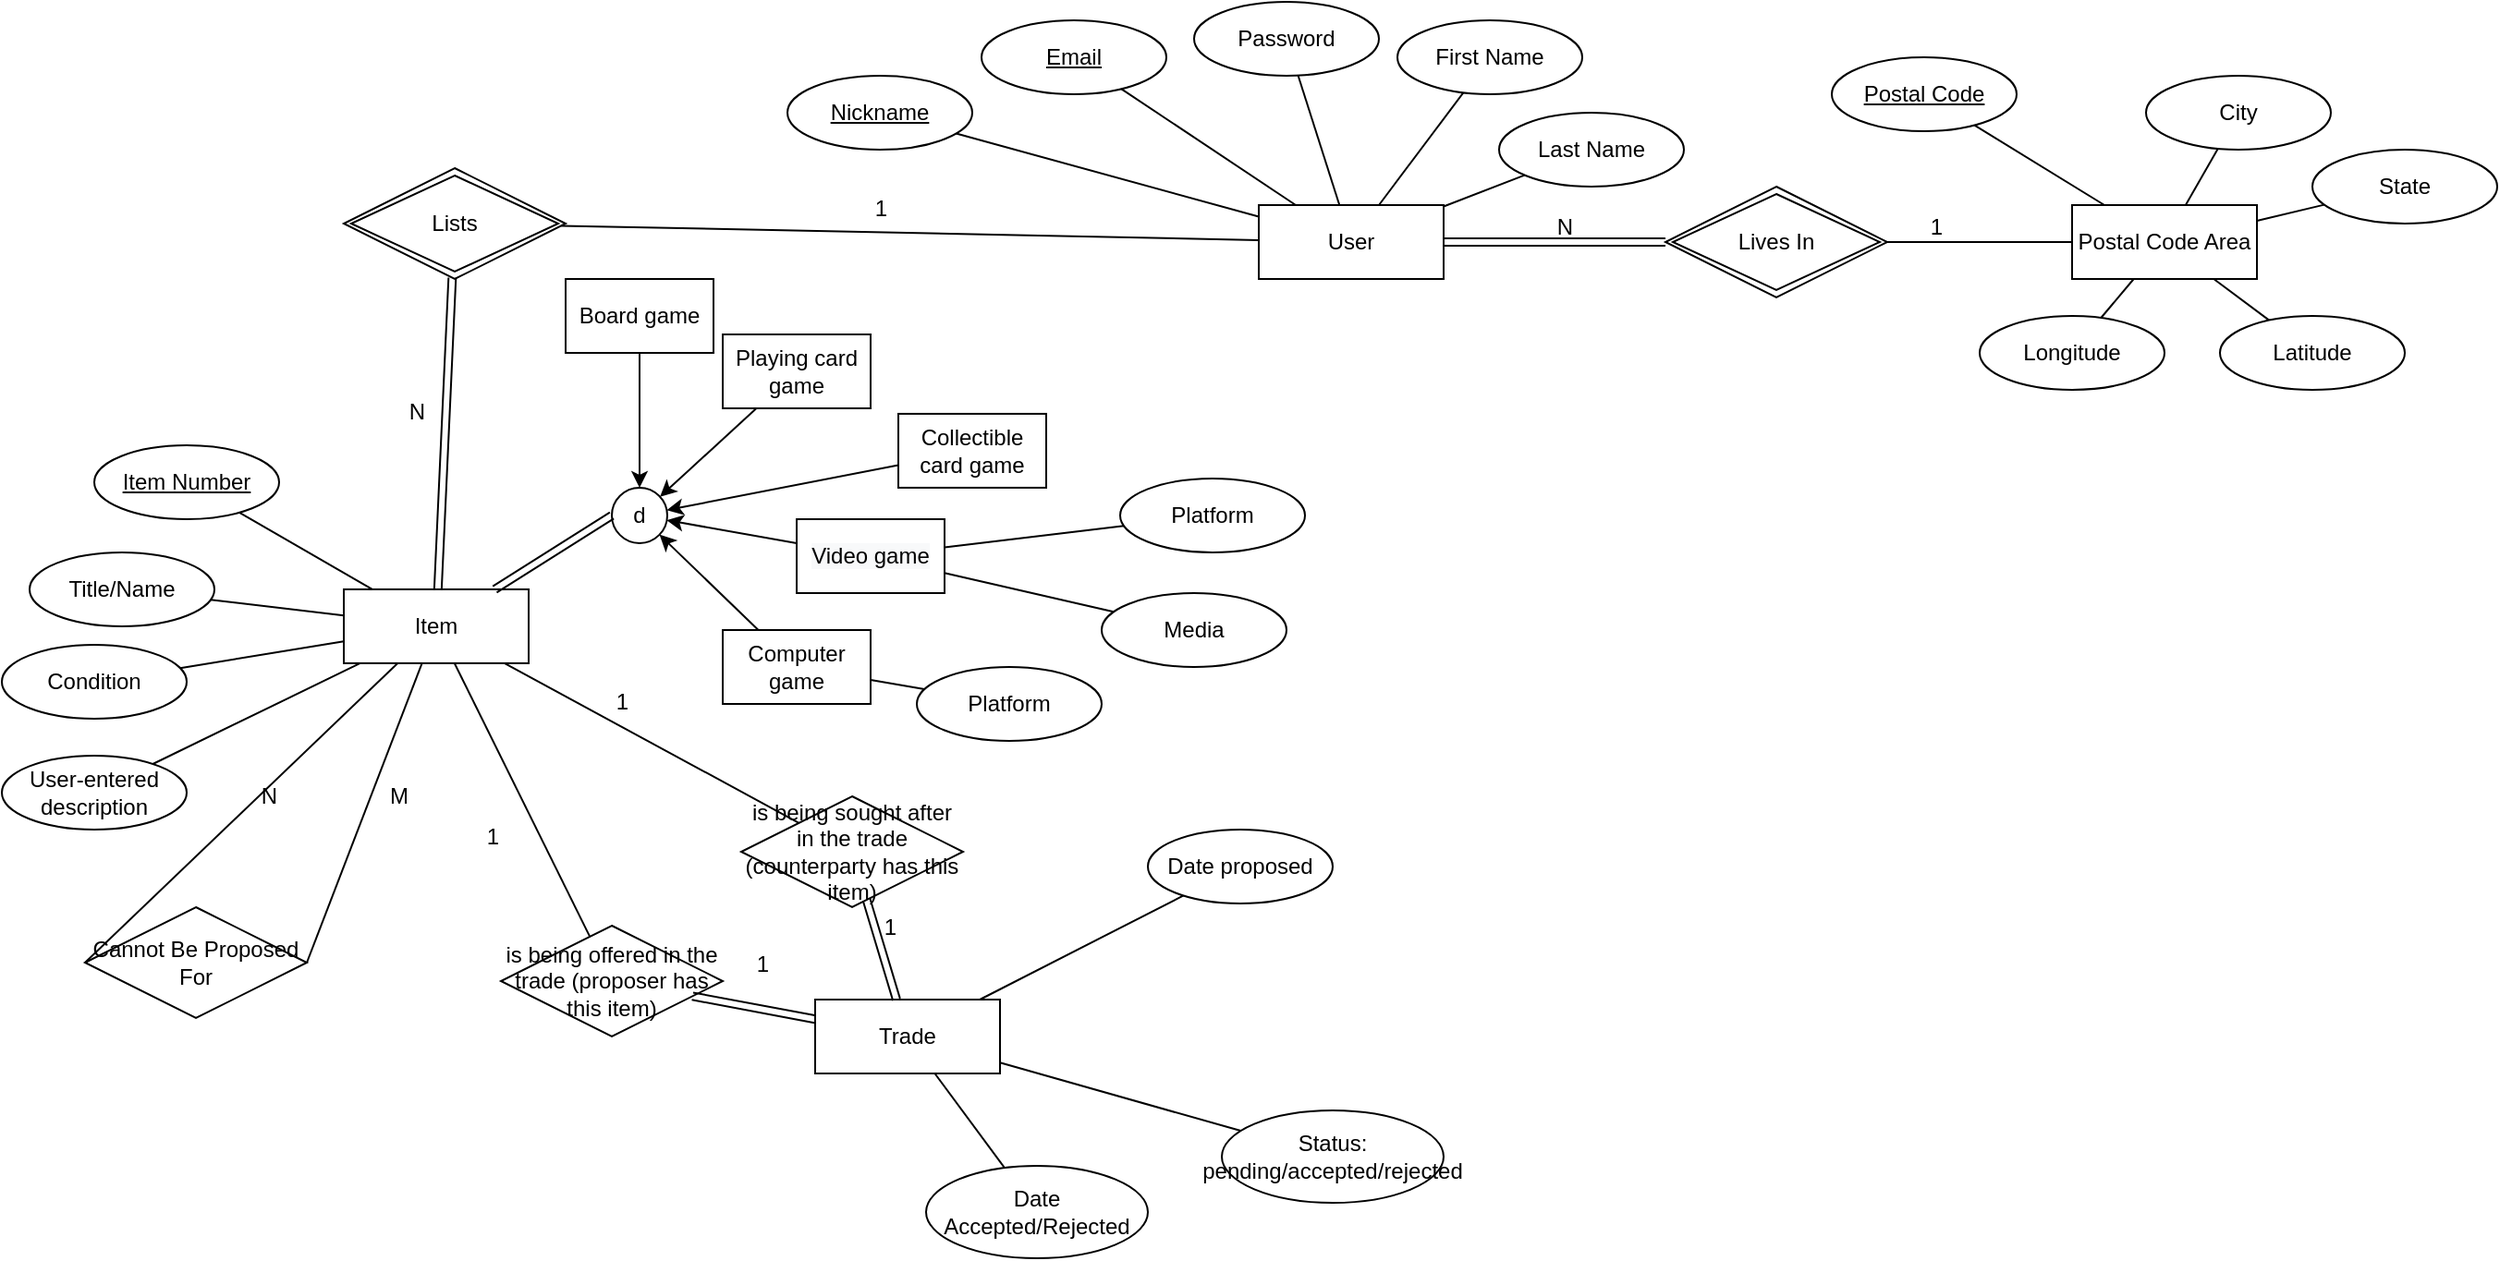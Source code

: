 <mxfile version="18.2.1" type="github">
  <diagram id="R2lEEEUBdFMjLlhIrx00" name="Page-1">
    <mxGraphModel dx="2155" dy="741" grid="1" gridSize="10" guides="1" tooltips="1" connect="1" arrows="1" fold="1" page="1" pageScale="1" pageWidth="850" pageHeight="1100" math="0" shadow="0" extFonts="Permanent Marker^https://fonts.googleapis.com/css?family=Permanent+Marker">
      <root>
        <mxCell id="0" />
        <mxCell id="1" parent="0" />
        <mxCell id="F9EN7Q-eqjH8XVya4wf_-4" value="User" style="whiteSpace=wrap;html=1;align=center;rounded=0;" parent="1" vertex="1">
          <mxGeometry x="150" y="130" width="100" height="40" as="geometry" />
        </mxCell>
        <mxCell id="F9EN7Q-eqjH8XVya4wf_-5" value="Email" style="ellipse;whiteSpace=wrap;html=1;align=center;fontStyle=4;rounded=0;" parent="1" vertex="1">
          <mxGeometry y="30" width="100" height="40" as="geometry" />
        </mxCell>
        <mxCell id="F9EN7Q-eqjH8XVya4wf_-6" value="" style="endArrow=none;html=1;rounded=0;" parent="1" source="F9EN7Q-eqjH8XVya4wf_-5" target="F9EN7Q-eqjH8XVya4wf_-4" edge="1">
          <mxGeometry relative="1" as="geometry">
            <mxPoint x="340" y="380" as="sourcePoint" />
            <mxPoint x="500" y="380" as="targetPoint" />
          </mxGeometry>
        </mxCell>
        <mxCell id="F9EN7Q-eqjH8XVya4wf_-8" value="" style="endArrow=none;html=1;rounded=0;" parent="1" source="F9EN7Q-eqjH8XVya4wf_-9" target="F9EN7Q-eqjH8XVya4wf_-4" edge="1">
          <mxGeometry relative="1" as="geometry">
            <mxPoint x="370.949" y="319.048" as="sourcePoint" />
            <mxPoint x="469.996" y="350" as="targetPoint" />
          </mxGeometry>
        </mxCell>
        <mxCell id="F9EN7Q-eqjH8XVya4wf_-9" value="Password" style="ellipse;whiteSpace=wrap;html=1;align=center;rounded=0;" parent="1" vertex="1">
          <mxGeometry x="115" y="20" width="100" height="40" as="geometry" />
        </mxCell>
        <mxCell id="F9EN7Q-eqjH8XVya4wf_-10" value="" style="endArrow=none;html=1;rounded=0;" parent="1" source="F9EN7Q-eqjH8XVya4wf_-11" target="F9EN7Q-eqjH8XVya4wf_-4" edge="1">
          <mxGeometry relative="1" as="geometry">
            <mxPoint x="450.949" y="329.048" as="sourcePoint" />
            <mxPoint x="268.889" y="140" as="targetPoint" />
          </mxGeometry>
        </mxCell>
        <mxCell id="F9EN7Q-eqjH8XVya4wf_-11" value="First Name" style="ellipse;whiteSpace=wrap;html=1;align=center;rounded=0;" parent="1" vertex="1">
          <mxGeometry x="225" y="30" width="100" height="40" as="geometry" />
        </mxCell>
        <mxCell id="F9EN7Q-eqjH8XVya4wf_-12" value="" style="endArrow=none;html=1;rounded=0;" parent="1" source="F9EN7Q-eqjH8XVya4wf_-13" target="F9EN7Q-eqjH8XVya4wf_-4" edge="1">
          <mxGeometry relative="1" as="geometry">
            <mxPoint x="520.949" y="349.048" as="sourcePoint" />
            <mxPoint x="282" y="150" as="targetPoint" />
          </mxGeometry>
        </mxCell>
        <mxCell id="F9EN7Q-eqjH8XVya4wf_-13" value="Last Name" style="ellipse;whiteSpace=wrap;html=1;align=center;rounded=0;" parent="1" vertex="1">
          <mxGeometry x="280" y="80" width="100" height="40" as="geometry" />
        </mxCell>
        <mxCell id="F9EN7Q-eqjH8XVya4wf_-14" value="Nickname" style="ellipse;whiteSpace=wrap;html=1;align=center;fontStyle=4;rounded=0;" parent="1" vertex="1">
          <mxGeometry x="-105" y="60" width="100" height="40" as="geometry" />
        </mxCell>
        <mxCell id="F9EN7Q-eqjH8XVya4wf_-15" value="" style="endArrow=none;html=1;rounded=0;" parent="1" source="F9EN7Q-eqjH8XVya4wf_-14" target="F9EN7Q-eqjH8XVya4wf_-4" edge="1">
          <mxGeometry relative="1" as="geometry">
            <mxPoint x="340" y="460" as="sourcePoint" />
            <mxPoint x="150" y="212.143" as="targetPoint" />
          </mxGeometry>
        </mxCell>
        <mxCell id="F9EN7Q-eqjH8XVya4wf_-16" value="" style="shape=link;html=1;rounded=0;" parent="1" source="F9EN7Q-eqjH8XVya4wf_-18" target="F9EN7Q-eqjH8XVya4wf_-4" edge="1">
          <mxGeometry relative="1" as="geometry">
            <mxPoint x="380" y="150" as="sourcePoint" />
            <mxPoint x="510" y="330" as="targetPoint" />
          </mxGeometry>
        </mxCell>
        <mxCell id="F9EN7Q-eqjH8XVya4wf_-17" value="N" style="resizable=0;html=1;align=right;verticalAlign=bottom;rounded=0;" parent="F9EN7Q-eqjH8XVya4wf_-16" connectable="0" vertex="1">
          <mxGeometry x="1" relative="1" as="geometry">
            <mxPoint x="70" as="offset" />
          </mxGeometry>
        </mxCell>
        <mxCell id="F9EN7Q-eqjH8XVya4wf_-18" value="Lives In" style="shape=rhombus;double=1;perimeter=rhombusPerimeter;whiteSpace=wrap;html=1;align=center;rounded=0;" parent="1" vertex="1">
          <mxGeometry x="370" y="120" width="120" height="60" as="geometry" />
        </mxCell>
        <mxCell id="F9EN7Q-eqjH8XVya4wf_-19" value="" style="endArrow=none;html=1;rounded=0;" parent="1" source="F9EN7Q-eqjH8XVya4wf_-18" target="F9EN7Q-eqjH8XVya4wf_-21" edge="1">
          <mxGeometry relative="1" as="geometry">
            <mxPoint x="480" y="150" as="sourcePoint" />
            <mxPoint x="640" y="150" as="targetPoint" />
          </mxGeometry>
        </mxCell>
        <mxCell id="F9EN7Q-eqjH8XVya4wf_-20" value="1" style="resizable=0;html=1;align=right;verticalAlign=bottom;rounded=0;" parent="F9EN7Q-eqjH8XVya4wf_-19" connectable="0" vertex="1">
          <mxGeometry x="1" relative="1" as="geometry">
            <mxPoint x="-70" as="offset" />
          </mxGeometry>
        </mxCell>
        <mxCell id="F9EN7Q-eqjH8XVya4wf_-21" value="Postal Code Area" style="whiteSpace=wrap;html=1;align=center;rounded=0;" parent="1" vertex="1">
          <mxGeometry x="590" y="130" width="100" height="40" as="geometry" />
        </mxCell>
        <mxCell id="F9EN7Q-eqjH8XVya4wf_-26" value="Postal Code" style="ellipse;whiteSpace=wrap;html=1;align=center;fontStyle=4;rounded=0;" parent="1" vertex="1">
          <mxGeometry x="460" y="50" width="100" height="40" as="geometry" />
        </mxCell>
        <mxCell id="F9EN7Q-eqjH8XVya4wf_-27" value="" style="endArrow=none;html=1;rounded=0;" parent="1" source="F9EN7Q-eqjH8XVya4wf_-26" target="F9EN7Q-eqjH8XVya4wf_-21" edge="1">
          <mxGeometry relative="1" as="geometry">
            <mxPoint x="790" y="390" as="sourcePoint" />
            <mxPoint x="600" y="87.143" as="targetPoint" />
          </mxGeometry>
        </mxCell>
        <mxCell id="F9EN7Q-eqjH8XVya4wf_-28" value="" style="endArrow=none;html=1;rounded=0;" parent="1" source="F9EN7Q-eqjH8XVya4wf_-29" target="F9EN7Q-eqjH8XVya4wf_-21" edge="1">
          <mxGeometry relative="1" as="geometry">
            <mxPoint x="830.949" y="329.048" as="sourcePoint" />
            <mxPoint x="603.125" y="110" as="targetPoint" />
          </mxGeometry>
        </mxCell>
        <mxCell id="F9EN7Q-eqjH8XVya4wf_-29" value="City" style="ellipse;whiteSpace=wrap;html=1;align=center;rounded=0;" parent="1" vertex="1">
          <mxGeometry x="630" y="60" width="100" height="40" as="geometry" />
        </mxCell>
        <mxCell id="F9EN7Q-eqjH8XVya4wf_-30" value="" style="endArrow=none;html=1;rounded=0;" parent="1" source="F9EN7Q-eqjH8XVya4wf_-31" target="F9EN7Q-eqjH8XVya4wf_-21" edge="1">
          <mxGeometry relative="1" as="geometry">
            <mxPoint x="940.949" y="339.048" as="sourcePoint" />
            <mxPoint x="695" y="130" as="targetPoint" />
          </mxGeometry>
        </mxCell>
        <mxCell id="F9EN7Q-eqjH8XVya4wf_-31" value="State" style="ellipse;whiteSpace=wrap;html=1;align=center;rounded=0;" parent="1" vertex="1">
          <mxGeometry x="720" y="100" width="100" height="40" as="geometry" />
        </mxCell>
        <mxCell id="F9EN7Q-eqjH8XVya4wf_-32" value="" style="endArrow=none;html=1;rounded=0;" parent="1" source="F9EN7Q-eqjH8XVya4wf_-33" target="F9EN7Q-eqjH8XVya4wf_-21" edge="1">
          <mxGeometry relative="1" as="geometry">
            <mxPoint x="980.949" y="439.048" as="sourcePoint" />
            <mxPoint x="690" y="172.308" as="targetPoint" />
          </mxGeometry>
        </mxCell>
        <mxCell id="F9EN7Q-eqjH8XVya4wf_-33" value="Latitude" style="ellipse;whiteSpace=wrap;html=1;align=center;rounded=0;" parent="1" vertex="1">
          <mxGeometry x="670" y="190" width="100" height="40" as="geometry" />
        </mxCell>
        <mxCell id="F9EN7Q-eqjH8XVya4wf_-34" value="" style="endArrow=none;html=1;rounded=0;" parent="1" source="F9EN7Q-eqjH8XVya4wf_-35" target="F9EN7Q-eqjH8XVya4wf_-21" edge="1">
          <mxGeometry relative="1" as="geometry">
            <mxPoint x="894.279" y="449.048" as="sourcePoint" />
            <mxPoint x="579.997" y="180" as="targetPoint" />
          </mxGeometry>
        </mxCell>
        <mxCell id="F9EN7Q-eqjH8XVya4wf_-35" value="Longitude" style="ellipse;whiteSpace=wrap;html=1;align=center;rounded=0;" parent="1" vertex="1">
          <mxGeometry x="540" y="190" width="100" height="40" as="geometry" />
        </mxCell>
        <mxCell id="F9EN7Q-eqjH8XVya4wf_-36" value="Item" style="whiteSpace=wrap;html=1;align=center;rounded=0;" parent="1" vertex="1">
          <mxGeometry x="-345" y="337.97" width="100" height="40" as="geometry" />
        </mxCell>
        <mxCell id="F9EN7Q-eqjH8XVya4wf_-38" value="" style="endArrow=none;html=1;rounded=0;" parent="1" source="F9EN7Q-eqjH8XVya4wf_-45" target="F9EN7Q-eqjH8XVya4wf_-36" edge="1">
          <mxGeometry relative="1" as="geometry">
            <mxPoint x="370" y="887.89" as="sourcePoint" />
            <mxPoint x="530" y="887.89" as="targetPoint" />
          </mxGeometry>
        </mxCell>
        <mxCell id="F9EN7Q-eqjH8XVya4wf_-45" value="Item Number" style="ellipse;whiteSpace=wrap;html=1;align=center;fontStyle=4;rounded=0;" parent="1" vertex="1">
          <mxGeometry x="-480" y="260" width="100" height="40" as="geometry" />
        </mxCell>
        <mxCell id="F9EN7Q-eqjH8XVya4wf_-48" value="d" style="ellipse;whiteSpace=wrap;html=1;align=center;newEdgeStyle={&quot;edgeStyle&quot;:&quot;entityRelationEdgeStyle&quot;,&quot;startArrow&quot;:&quot;none&quot;,&quot;endArrow&quot;:&quot;none&quot;,&quot;segment&quot;:10,&quot;curved&quot;:1};treeFolding=1;treeMoving=1;rounded=0;" parent="1" vertex="1" collapsed="1">
          <mxGeometry x="-200" y="282.97" width="30" height="30" as="geometry" />
        </mxCell>
        <mxCell id="F9EN7Q-eqjH8XVya4wf_-49" value="" style="shape=link;html=1;rounded=0;entryX=0;entryY=0.5;entryDx=0;entryDy=0;" parent="1" source="F9EN7Q-eqjH8XVya4wf_-36" target="F9EN7Q-eqjH8XVya4wf_-48" edge="1">
          <mxGeometry relative="1" as="geometry">
            <mxPoint x="-255" y="367.47" as="sourcePoint" />
            <mxPoint x="-95" y="367.47" as="targetPoint" />
          </mxGeometry>
        </mxCell>
        <mxCell id="F9EN7Q-eqjH8XVya4wf_-51" value="Board game" style="rounded=0;whiteSpace=wrap;html=1;" parent="1" vertex="1">
          <mxGeometry x="-225" y="170.0" width="80" height="40" as="geometry" />
        </mxCell>
        <mxCell id="F9EN7Q-eqjH8XVya4wf_-53" value="" style="endArrow=classic;html=1;rounded=0;" parent="1" source="F9EN7Q-eqjH8XVya4wf_-51" target="F9EN7Q-eqjH8XVya4wf_-48" edge="1">
          <mxGeometry width="50" height="50" relative="1" as="geometry">
            <mxPoint x="-123.636" y="207.97" as="sourcePoint" />
            <mxPoint y="277.97" as="targetPoint" />
          </mxGeometry>
        </mxCell>
        <mxCell id="F9EN7Q-eqjH8XVya4wf_-57" value="Playing card game" style="rounded=0;whiteSpace=wrap;html=1;" parent="1" vertex="1">
          <mxGeometry x="-140" y="200.0" width="80" height="40" as="geometry" />
        </mxCell>
        <mxCell id="F9EN7Q-eqjH8XVya4wf_-58" value="" style="endArrow=classic;html=1;rounded=0;" parent="1" source="F9EN7Q-eqjH8XVya4wf_-57" target="F9EN7Q-eqjH8XVya4wf_-48" edge="1">
          <mxGeometry width="50" height="50" relative="1" as="geometry">
            <mxPoint x="-40" y="337.97" as="sourcePoint" />
            <mxPoint x="-161.684" y="301.065" as="targetPoint" />
          </mxGeometry>
        </mxCell>
        <mxCell id="F9EN7Q-eqjH8XVya4wf_-61" value="Collectible card game" style="rounded=0;whiteSpace=wrap;html=1;" parent="1" vertex="1">
          <mxGeometry x="-45" y="242.97" width="80" height="40" as="geometry" />
        </mxCell>
        <mxCell id="F9EN7Q-eqjH8XVya4wf_-62" value="" style="endArrow=classic;html=1;rounded=0;" parent="1" source="F9EN7Q-eqjH8XVya4wf_-61" target="F9EN7Q-eqjH8XVya4wf_-48" edge="1">
          <mxGeometry width="50" height="50" relative="1" as="geometry">
            <mxPoint x="-40" y="382.97" as="sourcePoint" />
            <mxPoint x="-170.041" y="341.862" as="targetPoint" />
          </mxGeometry>
        </mxCell>
        <mxCell id="F9EN7Q-eqjH8XVya4wf_-65" value="&lt;meta charset=&quot;utf-8&quot;&gt;&lt;span style=&quot;color: rgb(0, 0, 0); font-family: Helvetica; font-size: 12px; font-style: normal; font-variant-ligatures: normal; font-variant-caps: normal; font-weight: 400; letter-spacing: normal; orphans: 2; text-align: center; text-indent: 0px; text-transform: none; widows: 2; word-spacing: 0px; -webkit-text-stroke-width: 0px; background-color: rgb(248, 249, 250); text-decoration-thickness: initial; text-decoration-style: initial; text-decoration-color: initial; float: none; display: inline !important;&quot;&gt;Video game&lt;/span&gt;" style="rounded=0;whiteSpace=wrap;html=1;" parent="1" vertex="1">
          <mxGeometry x="-100" y="300" width="80" height="40" as="geometry" />
        </mxCell>
        <mxCell id="F9EN7Q-eqjH8XVya4wf_-66" value="" style="endArrow=classic;html=1;rounded=0;" parent="1" source="F9EN7Q-eqjH8XVya4wf_-65" target="F9EN7Q-eqjH8XVya4wf_-48" edge="1">
          <mxGeometry width="50" height="50" relative="1" as="geometry">
            <mxPoint x="-39.96" y="437.97" as="sourcePoint" />
            <mxPoint x="-170.001" y="396.862" as="targetPoint" />
          </mxGeometry>
        </mxCell>
        <mxCell id="F9EN7Q-eqjH8XVya4wf_-67" value="Computer game" style="rounded=0;whiteSpace=wrap;html=1;" parent="1" vertex="1">
          <mxGeometry x="-140" y="360" width="80" height="40" as="geometry" />
        </mxCell>
        <mxCell id="F9EN7Q-eqjH8XVya4wf_-68" value="" style="endArrow=classic;html=1;rounded=0;" parent="1" source="F9EN7Q-eqjH8XVya4wf_-67" target="F9EN7Q-eqjH8XVya4wf_-48" edge="1">
          <mxGeometry width="50" height="50" relative="1" as="geometry">
            <mxPoint x="-39.96" y="507.97" as="sourcePoint" />
            <mxPoint x="-170.001" y="466.862" as="targetPoint" />
          </mxGeometry>
        </mxCell>
        <mxCell id="F9EN7Q-eqjH8XVya4wf_-69" value="" style="endArrow=none;html=1;rounded=0;" parent="1" source="F9EN7Q-eqjH8XVya4wf_-70" target="F9EN7Q-eqjH8XVya4wf_-65" edge="1">
          <mxGeometry relative="1" as="geometry">
            <mxPoint x="404.279" y="587.018" as="sourcePoint" />
            <mxPoint x="133.333" y="307.97" as="targetPoint" />
          </mxGeometry>
        </mxCell>
        <mxCell id="F9EN7Q-eqjH8XVya4wf_-70" value="Media" style="ellipse;whiteSpace=wrap;html=1;align=center;rounded=0;" parent="1" vertex="1">
          <mxGeometry x="65" y="340" width="100" height="40" as="geometry" />
        </mxCell>
        <mxCell id="F9EN7Q-eqjH8XVya4wf_-71" value="" style="endArrow=none;html=1;rounded=0;" parent="1" source="F9EN7Q-eqjH8XVya4wf_-72" target="F9EN7Q-eqjH8XVya4wf_-65" edge="1">
          <mxGeometry relative="1" as="geometry">
            <mxPoint x="10.68" y="354.682" as="sourcePoint" />
            <mxPoint x="133.333" y="247.97" as="targetPoint" />
          </mxGeometry>
        </mxCell>
        <mxCell id="F9EN7Q-eqjH8XVya4wf_-72" value="Platform" style="ellipse;whiteSpace=wrap;html=1;align=center;rounded=0;" parent="1" vertex="1">
          <mxGeometry x="75" y="277.97" width="100" height="40" as="geometry" />
        </mxCell>
        <mxCell id="F9EN7Q-eqjH8XVya4wf_-73" value="" style="endArrow=none;html=1;rounded=0;" parent="1" source="F9EN7Q-eqjH8XVya4wf_-74" target="F9EN7Q-eqjH8XVya4wf_-67" edge="1">
          <mxGeometry relative="1" as="geometry">
            <mxPoint x="144.279" y="647.018" as="sourcePoint" />
            <mxPoint x="-290" y="471.047" as="targetPoint" />
          </mxGeometry>
        </mxCell>
        <mxCell id="F9EN7Q-eqjH8XVya4wf_-74" value="Platform" style="ellipse;whiteSpace=wrap;html=1;align=center;rounded=0;" parent="1" vertex="1">
          <mxGeometry x="-35" y="380" width="100" height="40" as="geometry" />
        </mxCell>
        <mxCell id="F9EN7Q-eqjH8XVya4wf_-75" value="" style="endArrow=none;html=1;rounded=0;" parent="1" source="F9EN7Q-eqjH8XVya4wf_-76" target="F9EN7Q-eqjH8XVya4wf_-36" edge="1">
          <mxGeometry relative="1" as="geometry">
            <mxPoint x="-110.721" y="657.018" as="sourcePoint" />
            <mxPoint x="-371.667" y="447.97" as="targetPoint" />
          </mxGeometry>
        </mxCell>
        <mxCell id="F9EN7Q-eqjH8XVya4wf_-76" value="Condition" style="ellipse;whiteSpace=wrap;html=1;align=center;rounded=0;" parent="1" vertex="1">
          <mxGeometry x="-530" y="367.97" width="100" height="40" as="geometry" />
        </mxCell>
        <mxCell id="F9EN7Q-eqjH8XVya4wf_-78" value="" style="endArrow=none;html=1;rounded=0;" parent="1" source="F9EN7Q-eqjH8XVya4wf_-79" target="F9EN7Q-eqjH8XVya4wf_-36" edge="1">
          <mxGeometry relative="1" as="geometry">
            <mxPoint x="-100.721" y="667.018" as="sourcePoint" />
            <mxPoint x="-315" y="397.97" as="targetPoint" />
          </mxGeometry>
        </mxCell>
        <mxCell id="F9EN7Q-eqjH8XVya4wf_-79" value="User-entered description" style="ellipse;whiteSpace=wrap;html=1;align=center;rounded=0;" parent="1" vertex="1">
          <mxGeometry x="-530" y="427.97" width="100" height="40" as="geometry" />
        </mxCell>
        <mxCell id="F9EN7Q-eqjH8XVya4wf_-81" value="" style="endArrow=none;html=1;rounded=0;" parent="1" source="F9EN7Q-eqjH8XVya4wf_-82" target="F9EN7Q-eqjH8XVya4wf_-36" edge="1">
          <mxGeometry relative="1" as="geometry">
            <mxPoint x="-386.364" y="395.275" as="sourcePoint" />
            <mxPoint x="-425" y="337.97" as="targetPoint" />
          </mxGeometry>
        </mxCell>
        <mxCell id="F9EN7Q-eqjH8XVya4wf_-82" value="Title/Name" style="ellipse;whiteSpace=wrap;html=1;align=center;rounded=0;" parent="1" vertex="1">
          <mxGeometry x="-515" y="317.97" width="100" height="40" as="geometry" />
        </mxCell>
        <mxCell id="F9EN7Q-eqjH8XVya4wf_-83" value="Trade" style="whiteSpace=wrap;html=1;align=center;rounded=0;" parent="1" vertex="1">
          <mxGeometry x="-90" y="560" width="100" height="40" as="geometry" />
        </mxCell>
        <mxCell id="F9EN7Q-eqjH8XVya4wf_-102" value="Lists" style="shape=rhombus;double=1;perimeter=rhombusPerimeter;whiteSpace=wrap;html=1;align=center;rounded=0;" parent="1" vertex="1">
          <mxGeometry x="-345" y="110" width="120" height="60" as="geometry" />
        </mxCell>
        <mxCell id="F9EN7Q-eqjH8XVya4wf_-103" value="" style="endArrow=none;html=1;rounded=0;" parent="1" source="F9EN7Q-eqjH8XVya4wf_-4" target="F9EN7Q-eqjH8XVya4wf_-102" edge="1">
          <mxGeometry relative="1" as="geometry">
            <mxPoint x="70" y="210" as="sourcePoint" />
            <mxPoint x="400" y="500" as="targetPoint" />
          </mxGeometry>
        </mxCell>
        <mxCell id="F9EN7Q-eqjH8XVya4wf_-104" value="1" style="resizable=0;html=1;align=right;verticalAlign=bottom;rounded=0;" parent="F9EN7Q-eqjH8XVya4wf_-103" connectable="0" vertex="1">
          <mxGeometry x="1" relative="1" as="geometry">
            <mxPoint x="177" y="-1" as="offset" />
          </mxGeometry>
        </mxCell>
        <mxCell id="F9EN7Q-eqjH8XVya4wf_-105" value="" style="shape=link;html=1;rounded=0;" parent="1" source="F9EN7Q-eqjH8XVya4wf_-102" target="F9EN7Q-eqjH8XVya4wf_-36" edge="1">
          <mxGeometry relative="1" as="geometry">
            <mxPoint x="240" y="500" as="sourcePoint" />
            <mxPoint x="118" y="400" as="targetPoint" />
          </mxGeometry>
        </mxCell>
        <mxCell id="F9EN7Q-eqjH8XVya4wf_-106" value="N" style="resizable=0;html=1;align=right;verticalAlign=bottom;rounded=0;" parent="F9EN7Q-eqjH8XVya4wf_-105" connectable="0" vertex="1">
          <mxGeometry x="1" relative="1" as="geometry">
            <mxPoint x="-6" y="-88" as="offset" />
          </mxGeometry>
        </mxCell>
        <mxCell id="F9EN7Q-eqjH8XVya4wf_-109" value="is being offered in the trade (proposer has this item)" style="shape=rhombus;perimeter=rhombusPerimeter;whiteSpace=wrap;html=1;align=center;rounded=0;" parent="1" vertex="1">
          <mxGeometry x="-260" y="520" width="120" height="60" as="geometry" />
        </mxCell>
        <mxCell id="F9EN7Q-eqjH8XVya4wf_-110" value="" style="shape=link;html=1;rounded=0;" parent="1" source="F9EN7Q-eqjH8XVya4wf_-83" target="F9EN7Q-eqjH8XVya4wf_-109" edge="1">
          <mxGeometry relative="1" as="geometry">
            <mxPoint x="-1.337" y="550.668" as="sourcePoint" />
            <mxPoint x="51.94" y="609.67" as="targetPoint" />
          </mxGeometry>
        </mxCell>
        <mxCell id="F9EN7Q-eqjH8XVya4wf_-111" value="1" style="resizable=0;html=1;align=right;verticalAlign=bottom;rounded=0;" parent="F9EN7Q-eqjH8XVya4wf_-110" connectable="0" vertex="1">
          <mxGeometry x="1" relative="1" as="geometry">
            <mxPoint x="42" y="-9" as="offset" />
          </mxGeometry>
        </mxCell>
        <mxCell id="F9EN7Q-eqjH8XVya4wf_-112" value="" style="endArrow=none;html=1;rounded=0;" parent="1" source="F9EN7Q-eqjH8XVya4wf_-109" target="F9EN7Q-eqjH8XVya4wf_-36" edge="1">
          <mxGeometry relative="1" as="geometry">
            <mxPoint x="-345.42" y="225.29" as="sourcePoint" />
            <mxPoint x="-158.932" y="324.786" as="targetPoint" />
          </mxGeometry>
        </mxCell>
        <mxCell id="F9EN7Q-eqjH8XVya4wf_-113" value="1" style="resizable=0;html=1;align=right;verticalAlign=bottom;rounded=0;" parent="F9EN7Q-eqjH8XVya4wf_-112" connectable="0" vertex="1">
          <mxGeometry x="1" relative="1" as="geometry">
            <mxPoint x="25" y="102" as="offset" />
          </mxGeometry>
        </mxCell>
        <mxCell id="F9EN7Q-eqjH8XVya4wf_-114" value="Cannot Be Proposed For" style="shape=rhombus;perimeter=rhombusPerimeter;whiteSpace=wrap;html=1;align=center;rounded=0;" parent="1" vertex="1">
          <mxGeometry x="-485" y="510" width="120" height="60" as="geometry" />
        </mxCell>
        <mxCell id="F9EN7Q-eqjH8XVya4wf_-115" value="" style="endArrow=none;html=1;rounded=0;exitX=0;exitY=0.5;exitDx=0;exitDy=0;" parent="1" source="F9EN7Q-eqjH8XVya4wf_-114" target="F9EN7Q-eqjH8XVya4wf_-36" edge="1">
          <mxGeometry relative="1" as="geometry">
            <mxPoint x="-356.058" y="237.97" as="sourcePoint" />
            <mxPoint x="-292.143" y="357.97" as="targetPoint" />
          </mxGeometry>
        </mxCell>
        <mxCell id="F9EN7Q-eqjH8XVya4wf_-116" value="N" style="resizable=0;html=1;align=right;verticalAlign=bottom;rounded=0;" parent="F9EN7Q-eqjH8XVya4wf_-115" connectable="0" vertex="1">
          <mxGeometry x="1" relative="1" as="geometry">
            <mxPoint x="-64" y="80" as="offset" />
          </mxGeometry>
        </mxCell>
        <mxCell id="F9EN7Q-eqjH8XVya4wf_-117" value="" style="endArrow=none;html=1;rounded=0;exitX=1;exitY=0.5;exitDx=0;exitDy=0;" parent="1" source="F9EN7Q-eqjH8XVya4wf_-114" target="F9EN7Q-eqjH8XVya4wf_-36" edge="1">
          <mxGeometry relative="1" as="geometry">
            <mxPoint x="-355" y="577.97" as="sourcePoint" />
            <mxPoint x="-301" y="397.97" as="targetPoint" />
          </mxGeometry>
        </mxCell>
        <mxCell id="F9EN7Q-eqjH8XVya4wf_-118" value="M" style="resizable=0;html=1;align=right;verticalAlign=bottom;rounded=0;" parent="F9EN7Q-eqjH8XVya4wf_-117" connectable="0" vertex="1">
          <mxGeometry x="1" relative="1" as="geometry">
            <mxPoint x="-7" y="80" as="offset" />
          </mxGeometry>
        </mxCell>
        <mxCell id="k_lPkYLBhMXzpmio_ryh-1" value="is being sought after in the trade (counterparty has this item)" style="shape=rhombus;perimeter=rhombusPerimeter;whiteSpace=wrap;html=1;align=center;rounded=0;" parent="1" vertex="1">
          <mxGeometry x="-130" y="450" width="120" height="60" as="geometry" />
        </mxCell>
        <mxCell id="k_lPkYLBhMXzpmio_ryh-2" value="" style="shape=link;html=1;rounded=0;startFill=1;" parent="1" source="F9EN7Q-eqjH8XVya4wf_-83" target="k_lPkYLBhMXzpmio_ryh-1" edge="1">
          <mxGeometry relative="1" as="geometry">
            <mxPoint x="37.634" y="649.67" as="sourcePoint" />
            <mxPoint x="61.94" y="619.67" as="targetPoint" />
          </mxGeometry>
        </mxCell>
        <mxCell id="k_lPkYLBhMXzpmio_ryh-3" value="1" style="resizable=0;html=1;align=right;verticalAlign=bottom;rounded=0;" parent="k_lPkYLBhMXzpmio_ryh-2" connectable="0" vertex="1">
          <mxGeometry x="1" relative="1" as="geometry">
            <mxPoint x="17" y="24" as="offset" />
          </mxGeometry>
        </mxCell>
        <mxCell id="k_lPkYLBhMXzpmio_ryh-4" value="" style="endArrow=none;html=1;rounded=0;" parent="1" source="k_lPkYLBhMXzpmio_ryh-1" target="F9EN7Q-eqjH8XVya4wf_-36" edge="1">
          <mxGeometry relative="1" as="geometry">
            <mxPoint x="-145.167" y="209.997" as="sourcePoint" />
            <mxPoint x="-298.75" y="357.97" as="targetPoint" />
          </mxGeometry>
        </mxCell>
        <mxCell id="k_lPkYLBhMXzpmio_ryh-5" value="1" style="resizable=0;html=1;align=right;verticalAlign=bottom;rounded=0;" parent="k_lPkYLBhMXzpmio_ryh-4" connectable="0" vertex="1">
          <mxGeometry x="1" relative="1" as="geometry">
            <mxPoint x="68" y="30" as="offset" />
          </mxGeometry>
        </mxCell>
        <mxCell id="k_lPkYLBhMXzpmio_ryh-6" value="" style="endArrow=none;html=1;rounded=0;" parent="1" source="k_lPkYLBhMXzpmio_ryh-7" target="F9EN7Q-eqjH8XVya4wf_-83" edge="1">
          <mxGeometry relative="1" as="geometry">
            <mxPoint x="124.279" y="769.048" as="sourcePoint" />
            <mxPoint x="-146.667" y="490" as="targetPoint" />
          </mxGeometry>
        </mxCell>
        <mxCell id="k_lPkYLBhMXzpmio_ryh-7" value="Date proposed" style="ellipse;whiteSpace=wrap;html=1;align=center;rounded=0;" parent="1" vertex="1">
          <mxGeometry x="90" y="467.97" width="100" height="40" as="geometry" />
        </mxCell>
        <mxCell id="k_lPkYLBhMXzpmio_ryh-8" value="" style="endArrow=none;html=1;rounded=0;" parent="1" source="k_lPkYLBhMXzpmio_ryh-9" target="F9EN7Q-eqjH8XVya4wf_-83" edge="1">
          <mxGeometry relative="1" as="geometry">
            <mxPoint x="389.279" y="759.048" as="sourcePoint" />
            <mxPoint x="175" y="532.857" as="targetPoint" />
          </mxGeometry>
        </mxCell>
        <mxCell id="k_lPkYLBhMXzpmio_ryh-9" value="Status: pending/accepted/rejected" style="ellipse;whiteSpace=wrap;html=1;align=center;rounded=0;" parent="1" vertex="1">
          <mxGeometry x="130" y="620" width="120" height="50" as="geometry" />
        </mxCell>
        <mxCell id="k_lPkYLBhMXzpmio_ryh-10" value="" style="endArrow=none;html=1;rounded=0;" parent="1" source="k_lPkYLBhMXzpmio_ryh-11" target="F9EN7Q-eqjH8XVya4wf_-83" edge="1">
          <mxGeometry relative="1" as="geometry">
            <mxPoint x="469.279" y="794.048" as="sourcePoint" />
            <mxPoint x="55.714" y="565" as="targetPoint" />
          </mxGeometry>
        </mxCell>
        <mxCell id="k_lPkYLBhMXzpmio_ryh-11" value="Date Accepted/Rejected" style="ellipse;whiteSpace=wrap;html=1;align=center;rounded=0;" parent="1" vertex="1">
          <mxGeometry x="-30" y="650" width="120" height="50" as="geometry" />
        </mxCell>
      </root>
    </mxGraphModel>
  </diagram>
</mxfile>
